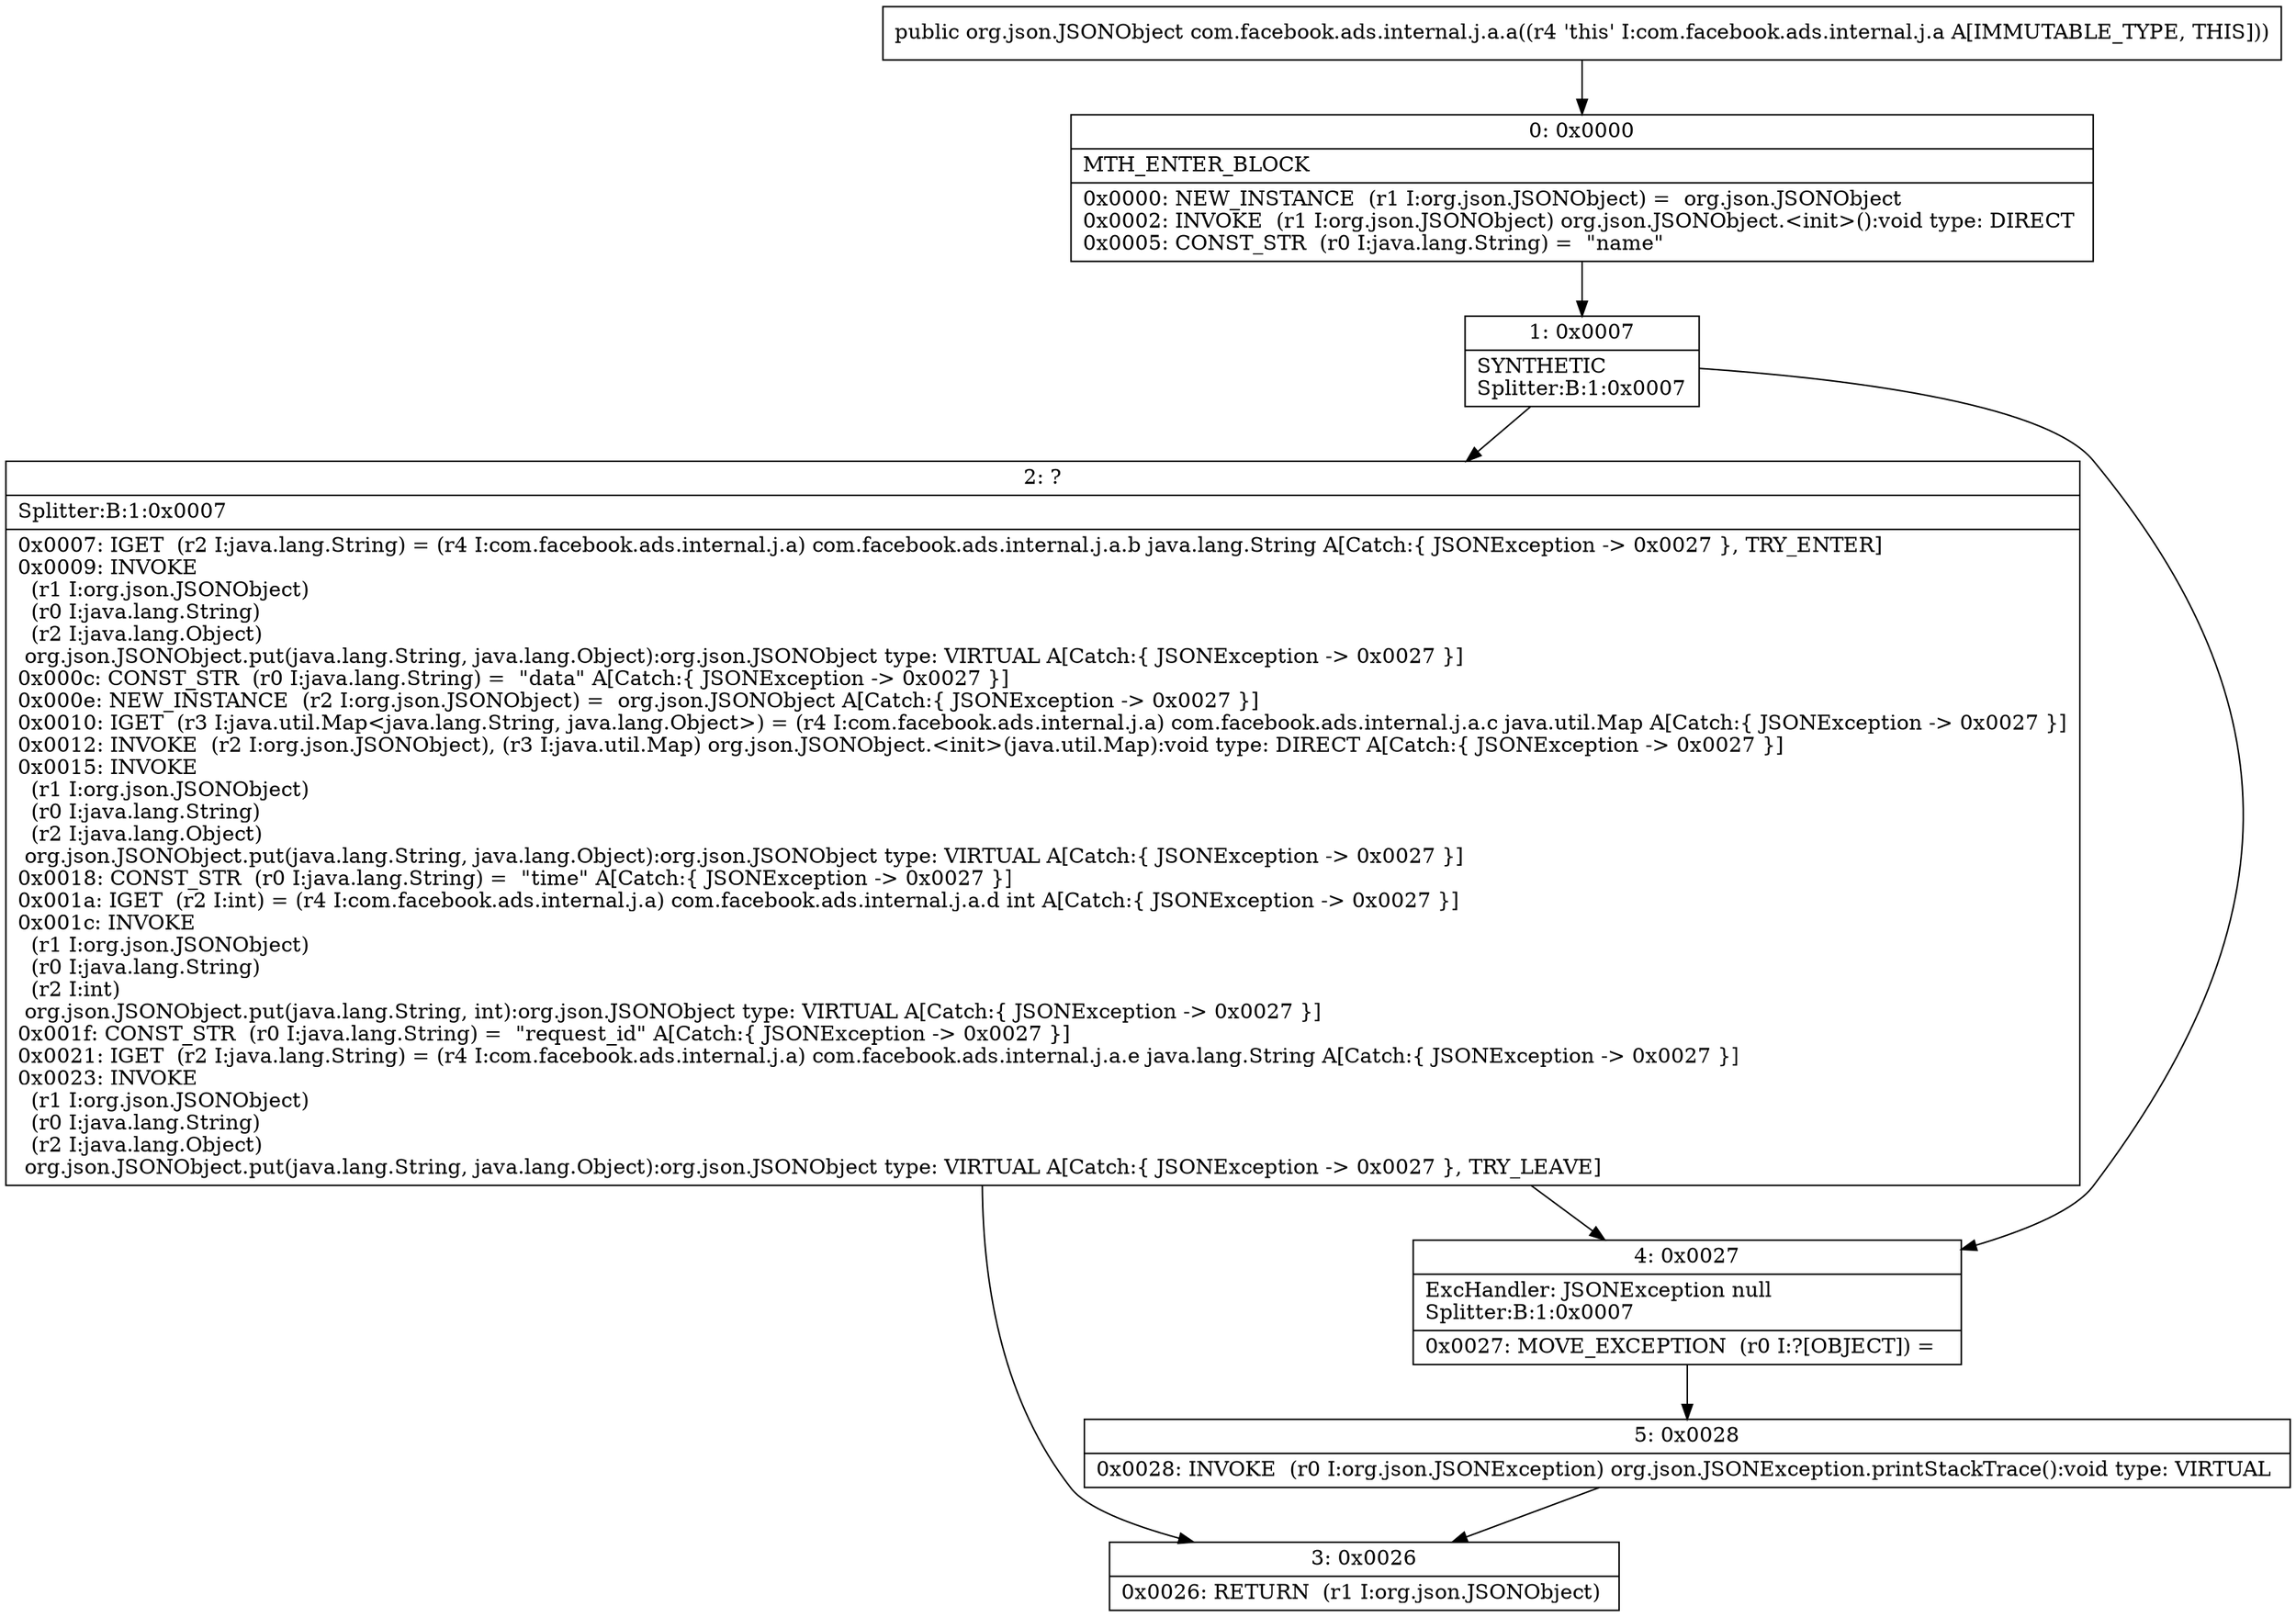 digraph "CFG forcom.facebook.ads.internal.j.a.a()Lorg\/json\/JSONObject;" {
Node_0 [shape=record,label="{0\:\ 0x0000|MTH_ENTER_BLOCK\l|0x0000: NEW_INSTANCE  (r1 I:org.json.JSONObject) =  org.json.JSONObject \l0x0002: INVOKE  (r1 I:org.json.JSONObject) org.json.JSONObject.\<init\>():void type: DIRECT \l0x0005: CONST_STR  (r0 I:java.lang.String) =  \"name\" \l}"];
Node_1 [shape=record,label="{1\:\ 0x0007|SYNTHETIC\lSplitter:B:1:0x0007\l}"];
Node_2 [shape=record,label="{2\:\ ?|Splitter:B:1:0x0007\l|0x0007: IGET  (r2 I:java.lang.String) = (r4 I:com.facebook.ads.internal.j.a) com.facebook.ads.internal.j.a.b java.lang.String A[Catch:\{ JSONException \-\> 0x0027 \}, TRY_ENTER]\l0x0009: INVOKE  \l  (r1 I:org.json.JSONObject)\l  (r0 I:java.lang.String)\l  (r2 I:java.lang.Object)\l org.json.JSONObject.put(java.lang.String, java.lang.Object):org.json.JSONObject type: VIRTUAL A[Catch:\{ JSONException \-\> 0x0027 \}]\l0x000c: CONST_STR  (r0 I:java.lang.String) =  \"data\" A[Catch:\{ JSONException \-\> 0x0027 \}]\l0x000e: NEW_INSTANCE  (r2 I:org.json.JSONObject) =  org.json.JSONObject A[Catch:\{ JSONException \-\> 0x0027 \}]\l0x0010: IGET  (r3 I:java.util.Map\<java.lang.String, java.lang.Object\>) = (r4 I:com.facebook.ads.internal.j.a) com.facebook.ads.internal.j.a.c java.util.Map A[Catch:\{ JSONException \-\> 0x0027 \}]\l0x0012: INVOKE  (r2 I:org.json.JSONObject), (r3 I:java.util.Map) org.json.JSONObject.\<init\>(java.util.Map):void type: DIRECT A[Catch:\{ JSONException \-\> 0x0027 \}]\l0x0015: INVOKE  \l  (r1 I:org.json.JSONObject)\l  (r0 I:java.lang.String)\l  (r2 I:java.lang.Object)\l org.json.JSONObject.put(java.lang.String, java.lang.Object):org.json.JSONObject type: VIRTUAL A[Catch:\{ JSONException \-\> 0x0027 \}]\l0x0018: CONST_STR  (r0 I:java.lang.String) =  \"time\" A[Catch:\{ JSONException \-\> 0x0027 \}]\l0x001a: IGET  (r2 I:int) = (r4 I:com.facebook.ads.internal.j.a) com.facebook.ads.internal.j.a.d int A[Catch:\{ JSONException \-\> 0x0027 \}]\l0x001c: INVOKE  \l  (r1 I:org.json.JSONObject)\l  (r0 I:java.lang.String)\l  (r2 I:int)\l org.json.JSONObject.put(java.lang.String, int):org.json.JSONObject type: VIRTUAL A[Catch:\{ JSONException \-\> 0x0027 \}]\l0x001f: CONST_STR  (r0 I:java.lang.String) =  \"request_id\" A[Catch:\{ JSONException \-\> 0x0027 \}]\l0x0021: IGET  (r2 I:java.lang.String) = (r4 I:com.facebook.ads.internal.j.a) com.facebook.ads.internal.j.a.e java.lang.String A[Catch:\{ JSONException \-\> 0x0027 \}]\l0x0023: INVOKE  \l  (r1 I:org.json.JSONObject)\l  (r0 I:java.lang.String)\l  (r2 I:java.lang.Object)\l org.json.JSONObject.put(java.lang.String, java.lang.Object):org.json.JSONObject type: VIRTUAL A[Catch:\{ JSONException \-\> 0x0027 \}, TRY_LEAVE]\l}"];
Node_3 [shape=record,label="{3\:\ 0x0026|0x0026: RETURN  (r1 I:org.json.JSONObject) \l}"];
Node_4 [shape=record,label="{4\:\ 0x0027|ExcHandler: JSONException null\lSplitter:B:1:0x0007\l|0x0027: MOVE_EXCEPTION  (r0 I:?[OBJECT]) =  \l}"];
Node_5 [shape=record,label="{5\:\ 0x0028|0x0028: INVOKE  (r0 I:org.json.JSONException) org.json.JSONException.printStackTrace():void type: VIRTUAL \l}"];
MethodNode[shape=record,label="{public org.json.JSONObject com.facebook.ads.internal.j.a.a((r4 'this' I:com.facebook.ads.internal.j.a A[IMMUTABLE_TYPE, THIS])) }"];
MethodNode -> Node_0;
Node_0 -> Node_1;
Node_1 -> Node_2;
Node_1 -> Node_4;
Node_2 -> Node_3;
Node_2 -> Node_4;
Node_4 -> Node_5;
Node_5 -> Node_3;
}

